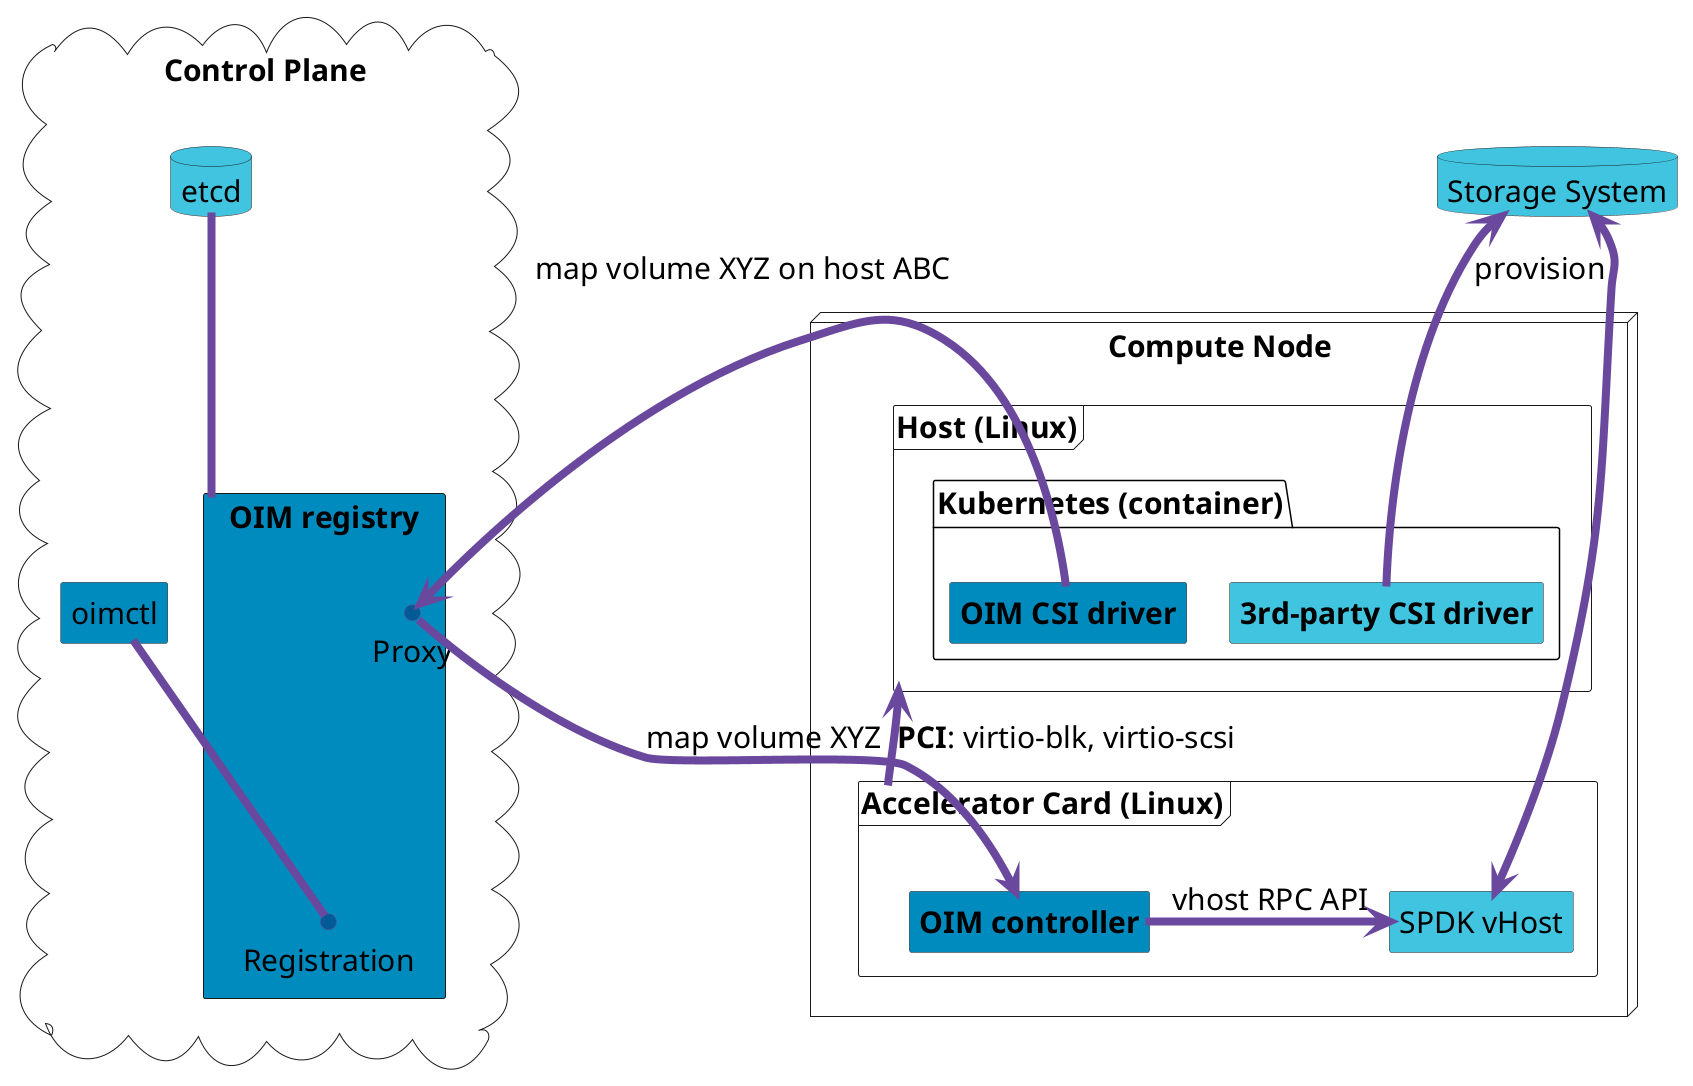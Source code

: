 @startuml
skinparam backgroundcolor transparent
skinparam ArrowColor #69489d
skinparam interface {
  borderColor #69489d
}
skinparam defaultFontName Arial
skinparam defaultFontSize 30
skinparam ArrowThickness 8

'left to right direction

node "Compute Node" as computenode {
    frame "Host (Linux)" as host {
        package "Kubernetes (container)" {
            rectangle "**OIM CSI driver**" as oimdriver #008bbf
            rectangle "**3rd-party CSI driver**" as otherdriver #40c4e0
            oimdriver -[hidden]> otherdriver
        }
    }

    frame "Accelerator Card (Linux)" as card {
        rectangle "SPDK vHost" as spdk #40c4e0
        rectangle "**OIM controller**" as controller #008bbf {

        }

        spdk <- controller : vhost RPC API
    }

    host <-- card : **PCI**: virtio-blk, virtio-scsi
}

cloud "Control Plane" as controlplane {
    database etcd #40c4e0

    rectangle "OIM registry" as registry #008bbf {
        interface Proxy #005a95
        interface Registration #005a95
        Proxy -[hidden]-> Registration
    }

    rectangle "oimctl" #008bbf

    etcd -- registry
    oimctl -- Registration
}


Proxy <- oimdriver : map volume XYZ on host ABC
Proxy -> controller : map volume XYZ

controlplane -[hidden]> computenode

database "Storage System" as storage  #40c4e0

storage <-- otherdriver : provision
storage <--> spdk


@enduml
